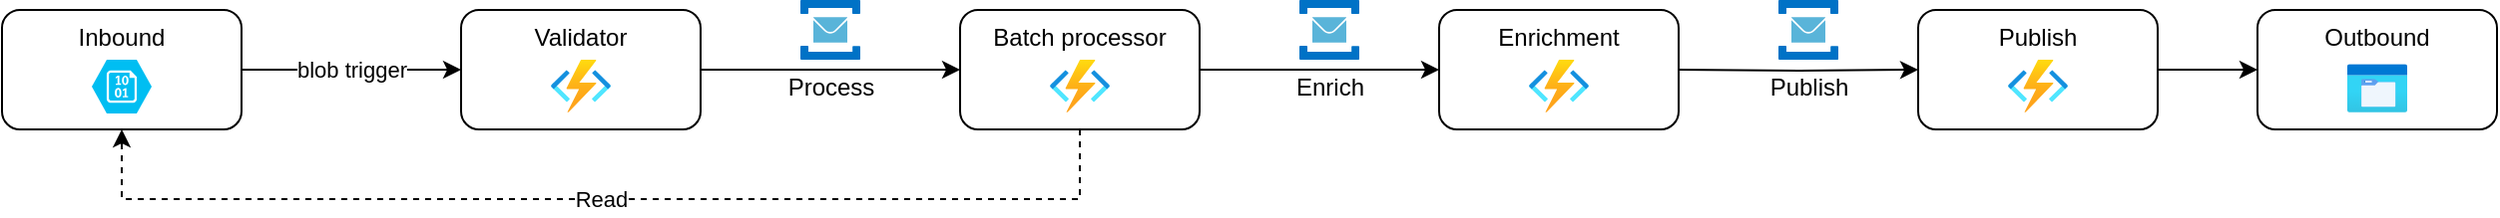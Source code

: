 <mxfile version="18.0.2" type="github">
  <diagram id="_bG_6sR90QF7nsDfmbCB" name="Page-1">
    <mxGraphModel dx="1422" dy="705" grid="1" gridSize="10" guides="1" tooltips="1" connect="1" arrows="1" fold="1" page="1" pageScale="1" pageWidth="827" pageHeight="1169" math="0" shadow="0">
      <root>
        <mxCell id="0" />
        <mxCell id="1" parent="0" />
        <mxCell id="g1ZYfQzuE92rp7D4GYjT-5" value="blob trigger" style="edgeStyle=orthogonalEdgeStyle;rounded=0;orthogonalLoop=1;jettySize=auto;html=1;" parent="1" source="g1ZYfQzuE92rp7D4GYjT-1" target="g1ZYfQzuE92rp7D4GYjT-4" edge="1">
          <mxGeometry relative="1" as="geometry" />
        </mxCell>
        <mxCell id="g1ZYfQzuE92rp7D4GYjT-1" value="Inbound" style="rounded=1;whiteSpace=wrap;html=1;verticalAlign=top;" parent="1" vertex="1">
          <mxGeometry x="40" y="45" width="120" height="60" as="geometry" />
        </mxCell>
        <mxCell id="g1ZYfQzuE92rp7D4GYjT-3" value="" style="verticalLabelPosition=bottom;html=1;verticalAlign=top;align=center;strokeColor=none;fillColor=#00BEF2;shape=mxgraph.azure.storage_blob;aspect=fixed;" parent="1" vertex="1">
          <mxGeometry x="85" y="70" width="30" height="27" as="geometry" />
        </mxCell>
        <mxCell id="g1ZYfQzuE92rp7D4GYjT-8" value="" style="edgeStyle=orthogonalEdgeStyle;rounded=0;orthogonalLoop=1;jettySize=auto;html=1;" parent="1" source="g1ZYfQzuE92rp7D4GYjT-4" target="g1ZYfQzuE92rp7D4GYjT-7" edge="1">
          <mxGeometry relative="1" as="geometry" />
        </mxCell>
        <mxCell id="g1ZYfQzuE92rp7D4GYjT-4" value="Validator" style="rounded=1;whiteSpace=wrap;html=1;verticalAlign=top;" parent="1" vertex="1">
          <mxGeometry x="270" y="45" width="120" height="60" as="geometry" />
        </mxCell>
        <mxCell id="g1ZYfQzuE92rp7D4GYjT-6" value="" style="aspect=fixed;html=1;points=[];align=center;image;fontSize=12;image=img/lib/azure2/compute/Function_Apps.svg;" parent="1" vertex="1">
          <mxGeometry x="315" y="70" width="30" height="26.47" as="geometry" />
        </mxCell>
        <mxCell id="g1ZYfQzuE92rp7D4GYjT-14" style="edgeStyle=orthogonalEdgeStyle;rounded=0;orthogonalLoop=1;jettySize=auto;html=1;entryX=0;entryY=0.5;entryDx=0;entryDy=0;" parent="1" source="g1ZYfQzuE92rp7D4GYjT-7" target="g1ZYfQzuE92rp7D4GYjT-12" edge="1">
          <mxGeometry relative="1" as="geometry" />
        </mxCell>
        <mxCell id="g1ZYfQzuE92rp7D4GYjT-24" value="Read" style="edgeStyle=orthogonalEdgeStyle;rounded=0;orthogonalLoop=1;jettySize=auto;html=1;entryX=0.5;entryY=1;entryDx=0;entryDy=0;exitX=0.5;exitY=1;exitDx=0;exitDy=0;dashed=1;" parent="1" source="g1ZYfQzuE92rp7D4GYjT-7" target="g1ZYfQzuE92rp7D4GYjT-1" edge="1">
          <mxGeometry relative="1" as="geometry">
            <Array as="points">
              <mxPoint x="580" y="140" />
              <mxPoint x="100" y="140" />
            </Array>
          </mxGeometry>
        </mxCell>
        <mxCell id="g1ZYfQzuE92rp7D4GYjT-7" value="Batch processor" style="rounded=1;whiteSpace=wrap;html=1;verticalAlign=top;" parent="1" vertex="1">
          <mxGeometry x="520" y="45" width="120" height="60" as="geometry" />
        </mxCell>
        <mxCell id="g1ZYfQzuE92rp7D4GYjT-9" value="" style="aspect=fixed;html=1;points=[];align=center;image;fontSize=12;image=img/lib/azure2/compute/Function_Apps.svg;" parent="1" vertex="1">
          <mxGeometry x="565" y="70" width="30" height="26.47" as="geometry" />
        </mxCell>
        <mxCell id="g1ZYfQzuE92rp7D4GYjT-11" value="Process" style="sketch=0;aspect=fixed;html=1;points=[];align=center;image;fontSize=12;image=img/lib/mscae/Service_Bus.svg;" parent="1" vertex="1">
          <mxGeometry x="440" y="40" width="30" height="30" as="geometry" />
        </mxCell>
        <mxCell id="g1ZYfQzuE92rp7D4GYjT-12" value="Enrichment" style="rounded=1;whiteSpace=wrap;html=1;verticalAlign=top;" parent="1" vertex="1">
          <mxGeometry x="760" y="45" width="120" height="60" as="geometry" />
        </mxCell>
        <mxCell id="g1ZYfQzuE92rp7D4GYjT-13" value="" style="aspect=fixed;html=1;points=[];align=center;image;fontSize=12;image=img/lib/azure2/compute/Function_Apps.svg;" parent="1" vertex="1">
          <mxGeometry x="805" y="70" width="30" height="26.47" as="geometry" />
        </mxCell>
        <mxCell id="g1ZYfQzuE92rp7D4GYjT-15" value="Enrich" style="sketch=0;aspect=fixed;html=1;points=[];align=center;image;fontSize=12;image=img/lib/mscae/Service_Bus.svg;" parent="1" vertex="1">
          <mxGeometry x="690" y="40" width="30" height="30" as="geometry" />
        </mxCell>
        <mxCell id="g1ZYfQzuE92rp7D4GYjT-17" style="edgeStyle=orthogonalEdgeStyle;rounded=0;orthogonalLoop=1;jettySize=auto;html=1;entryX=0;entryY=0.5;entryDx=0;entryDy=0;" parent="1" target="g1ZYfQzuE92rp7D4GYjT-18" edge="1">
          <mxGeometry relative="1" as="geometry">
            <mxPoint x="880" y="75" as="sourcePoint" />
          </mxGeometry>
        </mxCell>
        <mxCell id="g1ZYfQzuE92rp7D4GYjT-23" style="edgeStyle=orthogonalEdgeStyle;rounded=0;orthogonalLoop=1;jettySize=auto;html=1;entryX=0;entryY=0.5;entryDx=0;entryDy=0;" parent="1" source="g1ZYfQzuE92rp7D4GYjT-18" target="g1ZYfQzuE92rp7D4GYjT-21" edge="1">
          <mxGeometry relative="1" as="geometry" />
        </mxCell>
        <mxCell id="g1ZYfQzuE92rp7D4GYjT-18" value="Publish" style="rounded=1;whiteSpace=wrap;html=1;verticalAlign=top;" parent="1" vertex="1">
          <mxGeometry x="1000" y="45" width="120" height="60" as="geometry" />
        </mxCell>
        <mxCell id="g1ZYfQzuE92rp7D4GYjT-19" value="" style="aspect=fixed;html=1;points=[];align=center;image;fontSize=12;image=img/lib/azure2/compute/Function_Apps.svg;" parent="1" vertex="1">
          <mxGeometry x="1045" y="70" width="30" height="26.47" as="geometry" />
        </mxCell>
        <mxCell id="g1ZYfQzuE92rp7D4GYjT-20" value="Publish" style="sketch=0;aspect=fixed;html=1;points=[];align=center;image;fontSize=12;image=img/lib/mscae/Service_Bus.svg;" parent="1" vertex="1">
          <mxGeometry x="930" y="40" width="30" height="30" as="geometry" />
        </mxCell>
        <mxCell id="g1ZYfQzuE92rp7D4GYjT-21" value="Outbound" style="rounded=1;whiteSpace=wrap;html=1;verticalAlign=top;" parent="1" vertex="1">
          <mxGeometry x="1170" y="45" width="120" height="60" as="geometry" />
        </mxCell>
        <mxCell id="9ilAjcAk1fd-H3FuhpNJ-3" value="" style="aspect=fixed;html=1;points=[];align=center;image;fontSize=12;image=img/lib/azure2/general/Storage_Azure_Files.svg;" vertex="1" parent="1">
          <mxGeometry x="1215" y="72.09" width="30" height="24.38" as="geometry" />
        </mxCell>
      </root>
    </mxGraphModel>
  </diagram>
</mxfile>
